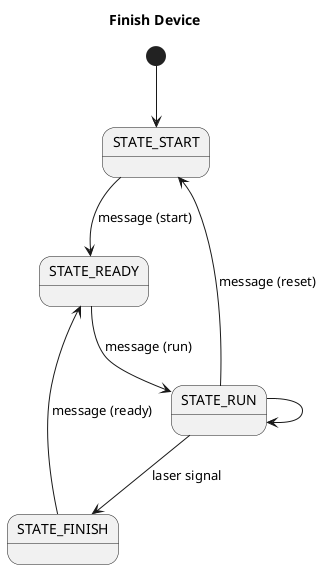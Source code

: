 @startuml

title Finish Device

state "STATE_START" as start
state "STATE_READY" as ready
state "STATE_RUN" as run
state "STATE_FINISH" as finish

[*] --> start
start --> ready : message (start)
ready --> run : message (run)
run --> run 
run --> start : message (reset)
run --> finish : laser signal
finish --> ready : message (ready)
@enduml